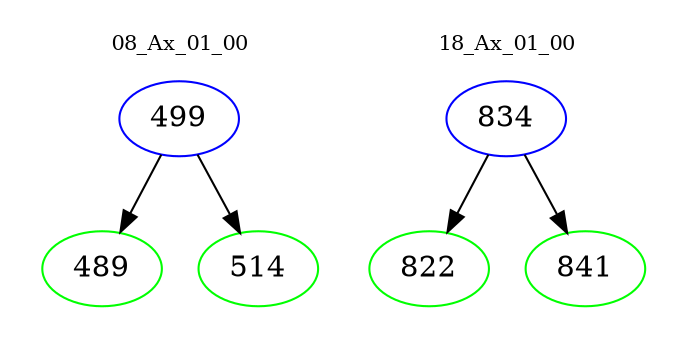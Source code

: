 digraph{
subgraph cluster_0 {
color = white
label = "08_Ax_01_00";
fontsize=10;
T0_499 [label="499", color="blue"]
T0_499 -> T0_489 [color="black"]
T0_489 [label="489", color="green"]
T0_499 -> T0_514 [color="black"]
T0_514 [label="514", color="green"]
}
subgraph cluster_1 {
color = white
label = "18_Ax_01_00";
fontsize=10;
T1_834 [label="834", color="blue"]
T1_834 -> T1_822 [color="black"]
T1_822 [label="822", color="green"]
T1_834 -> T1_841 [color="black"]
T1_841 [label="841", color="green"]
}
}
